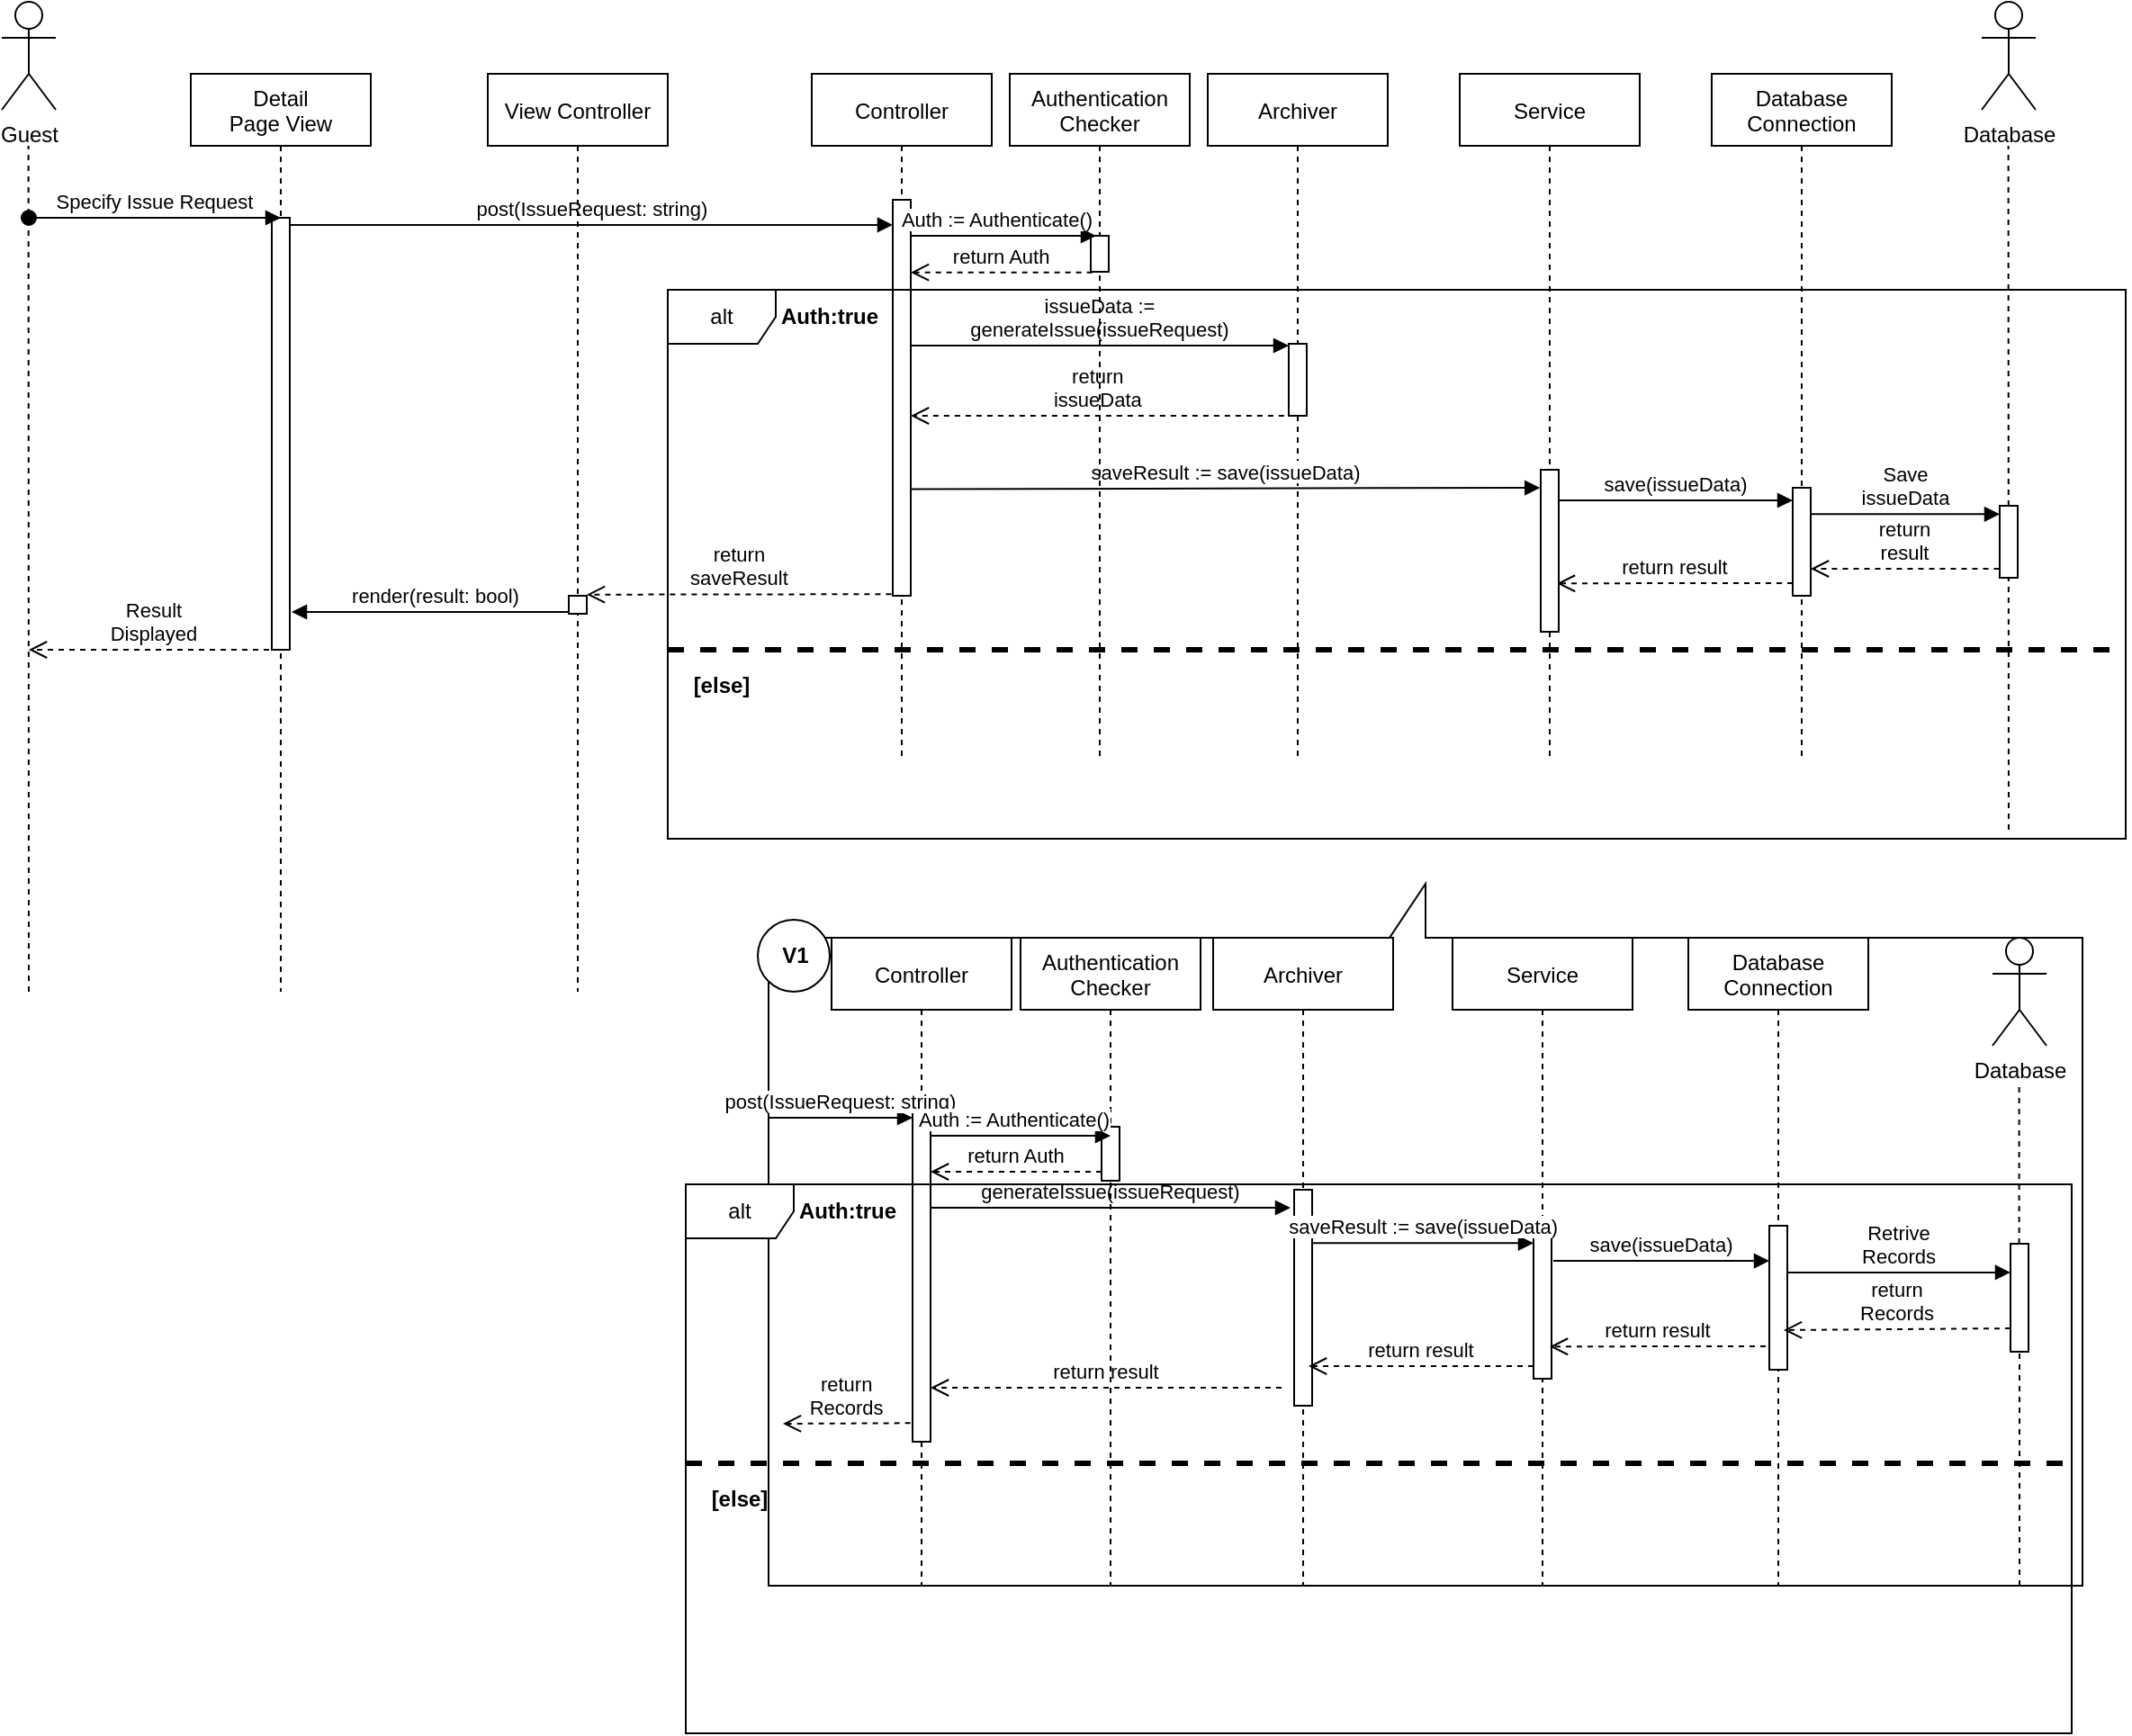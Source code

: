 <?xml version="1.0" encoding="UTF-8"?>
<mxfile version="14.6.13" type="google">
  <diagram id="kgpKYQtTHZ0yAKxKKP6v" name="Page-1">
    <mxGraphModel dx="1550" dy="783" grid="1" gridSize="10" guides="1" tooltips="1" connect="1" arrows="1" fold="1" page="1" pageScale="1" pageWidth="850" pageHeight="1100" math="0" shadow="0">
      <root>
        <mxCell id="0" />
        <mxCell id="1" parent="0" />
        <mxCell id="Hd1OmZ3TNypDLvuOAxdT-1" value="" style="shape=callout;whiteSpace=wrap;html=1;perimeter=calloutPerimeter;rotation=-180;" parent="1" vertex="1">
          <mxGeometry x="276" y="530" width="730" height="390" as="geometry" />
        </mxCell>
        <mxCell id="Hd1OmZ3TNypDLvuOAxdT-4" value="Archiver" style="shape=umlLifeline;perimeter=lifelinePerimeter;container=1;collapsible=0;recursiveResize=0;rounded=0;shadow=0;strokeWidth=1;" parent="1" vertex="1">
          <mxGeometry x="523" y="560" width="100" height="360" as="geometry" />
        </mxCell>
        <mxCell id="Hd1OmZ3TNypDLvuOAxdT-6" value="" style="points=[];perimeter=orthogonalPerimeter;rounded=0;shadow=0;strokeWidth=1;" parent="Hd1OmZ3TNypDLvuOAxdT-4" vertex="1">
          <mxGeometry x="45" y="140" width="10" height="120" as="geometry" />
        </mxCell>
        <mxCell id="nngdtsK9FfbLxZb6S9HF-3" value="Controller" style="shape=umlLifeline;perimeter=lifelinePerimeter;container=1;collapsible=0;recursiveResize=0;rounded=0;shadow=0;strokeWidth=1;" parent="1" vertex="1">
          <mxGeometry x="300" y="80" width="100" height="380" as="geometry" />
        </mxCell>
        <mxCell id="nngdtsK9FfbLxZb6S9HF-4" value="" style="points=[];perimeter=orthogonalPerimeter;rounded=0;shadow=0;strokeWidth=1;" parent="nngdtsK9FfbLxZb6S9HF-3" vertex="1">
          <mxGeometry x="45" y="70" width="10" height="220" as="geometry" />
        </mxCell>
        <mxCell id="nngdtsK9FfbLxZb6S9HF-5" value="post(IssueRequest: string)" style="verticalAlign=bottom;endArrow=block;shadow=0;strokeWidth=1;exitX=1.043;exitY=0.004;exitDx=0;exitDy=0;exitPerimeter=0;" parent="1" edge="1">
          <mxGeometry relative="1" as="geometry">
            <mxPoint x="10.43" y="163.96" as="sourcePoint" />
            <Array as="points" />
            <mxPoint x="345" y="163.96" as="targetPoint" />
          </mxGeometry>
        </mxCell>
        <mxCell id="nngdtsK9FfbLxZb6S9HF-6" value="Archiver" style="shape=umlLifeline;perimeter=lifelinePerimeter;container=1;collapsible=0;recursiveResize=0;rounded=0;shadow=0;strokeWidth=1;" parent="1" vertex="1">
          <mxGeometry x="520" y="80" width="100" height="380" as="geometry" />
        </mxCell>
        <mxCell id="nngdtsK9FfbLxZb6S9HF-7" value="" style="points=[];perimeter=orthogonalPerimeter;rounded=0;shadow=0;strokeWidth=1;" parent="nngdtsK9FfbLxZb6S9HF-6" vertex="1">
          <mxGeometry x="45" y="150" width="10" height="40" as="geometry" />
        </mxCell>
        <mxCell id="vH8dHonC1HAW-z_F6h0X-3" value=" save(issueData)" style="verticalAlign=bottom;endArrow=block;shadow=0;strokeWidth=1;entryX=-0.04;entryY=0.006;entryDx=0;entryDy=0;entryPerimeter=0;exitX=1;exitY=0.222;exitDx=0;exitDy=0;exitPerimeter=0;" parent="nngdtsK9FfbLxZb6S9HF-6" edge="1">
          <mxGeometry relative="1" as="geometry">
            <mxPoint x="195" y="236.98" as="sourcePoint" />
            <mxPoint x="325.0" y="237" as="targetPoint" />
            <Array as="points" />
          </mxGeometry>
        </mxCell>
        <mxCell id="nngdtsK9FfbLxZb6S9HF-8" value="Database&#xa;Connection" style="shape=umlLifeline;perimeter=lifelinePerimeter;container=1;collapsible=0;recursiveResize=0;rounded=0;shadow=0;strokeWidth=1;" parent="1" vertex="1">
          <mxGeometry x="800" y="80" width="100" height="380" as="geometry" />
        </mxCell>
        <mxCell id="nngdtsK9FfbLxZb6S9HF-9" value="" style="points=[];perimeter=orthogonalPerimeter;rounded=0;shadow=0;strokeWidth=1;" parent="nngdtsK9FfbLxZb6S9HF-8" vertex="1">
          <mxGeometry x="45" y="230" width="10" height="60" as="geometry" />
        </mxCell>
        <mxCell id="nngdtsK9FfbLxZb6S9HF-11" value="issueData := &#xa;generateIssue(issueRequest)" style="verticalAlign=bottom;endArrow=block;shadow=0;strokeWidth=1;" parent="1" target="nngdtsK9FfbLxZb6S9HF-7" edge="1">
          <mxGeometry relative="1" as="geometry">
            <mxPoint x="355" y="231" as="sourcePoint" />
            <mxPoint x="510" y="231" as="targetPoint" />
            <Array as="points" />
          </mxGeometry>
        </mxCell>
        <mxCell id="nngdtsK9FfbLxZb6S9HF-12" value="Database" style="shape=umlActor;verticalLabelPosition=bottom;verticalAlign=top;html=1;outlineConnect=0;" parent="1" vertex="1">
          <mxGeometry x="950" y="40" width="30" height="60" as="geometry" />
        </mxCell>
        <mxCell id="nngdtsK9FfbLxZb6S9HF-14" value="" style="endArrow=none;dashed=1;html=1;startArrow=none;" parent="1" edge="1">
          <mxGeometry width="50" height="50" relative="1" as="geometry">
            <mxPoint x="965" y="500" as="sourcePoint" />
            <mxPoint x="964.8" y="120" as="targetPoint" />
          </mxGeometry>
        </mxCell>
        <mxCell id="nngdtsK9FfbLxZb6S9HF-19" value="Save&#xa;issueData" style="verticalAlign=bottom;endArrow=block;shadow=0;strokeWidth=1;exitX=1.027;exitY=0.324;exitDx=0;exitDy=0;exitPerimeter=0;" parent="1" edge="1">
          <mxGeometry relative="1" as="geometry">
            <mxPoint x="855.27" y="324.68" as="sourcePoint" />
            <mxPoint x="960" y="324.68" as="targetPoint" />
            <Array as="points" />
          </mxGeometry>
        </mxCell>
        <mxCell id="nngdtsK9FfbLxZb6S9HF-20" value="" style="points=[];perimeter=orthogonalPerimeter;rounded=0;shadow=0;strokeWidth=1;" parent="1" vertex="1">
          <mxGeometry x="960" y="320" width="10" height="40" as="geometry" />
        </mxCell>
        <mxCell id="nngdtsK9FfbLxZb6S9HF-23" value="return&#xa;saveResult" style="verticalAlign=bottom;endArrow=open;dashed=1;endSize=8;exitX=-0.08;exitY=0.996;shadow=0;strokeWidth=1;exitDx=0;exitDy=0;exitPerimeter=0;" parent="1" source="nngdtsK9FfbLxZb6S9HF-4" edge="1">
          <mxGeometry relative="1" as="geometry">
            <mxPoint x="175" y="369.36" as="targetPoint" />
            <mxPoint x="344.74" y="360.06" as="sourcePoint" />
          </mxGeometry>
        </mxCell>
        <mxCell id="nngdtsK9FfbLxZb6S9HF-26" value="return&#xa;result" style="verticalAlign=bottom;endArrow=open;dashed=1;endSize=8;exitX=-0.026;exitY=1.002;shadow=0;strokeWidth=1;exitDx=0;exitDy=0;exitPerimeter=0;" parent="1" edge="1">
          <mxGeometry relative="1" as="geometry">
            <mxPoint x="855" y="355" as="targetPoint" />
            <mxPoint x="959.74" y="355.06" as="sourcePoint" />
          </mxGeometry>
        </mxCell>
        <mxCell id="nngdtsK9FfbLxZb6S9HF-27" value="return&#xa;issueData" style="verticalAlign=bottom;endArrow=open;dashed=1;endSize=8;exitX=-0.257;exitY=1;shadow=0;strokeWidth=1;exitDx=0;exitDy=0;exitPerimeter=0;" parent="1" source="nngdtsK9FfbLxZb6S9HF-7" target="nngdtsK9FfbLxZb6S9HF-4" edge="1">
          <mxGeometry relative="1" as="geometry">
            <mxPoint x="410" y="270" as="targetPoint" />
            <mxPoint x="514.74" y="270.06" as="sourcePoint" />
          </mxGeometry>
        </mxCell>
        <mxCell id="nngdtsK9FfbLxZb6S9HF-28" value="saveResult := save(issueData)" style="verticalAlign=bottom;endArrow=block;shadow=0;strokeWidth=1;entryX=-0.04;entryY=0.006;entryDx=0;entryDy=0;entryPerimeter=0;" parent="1" edge="1">
          <mxGeometry relative="1" as="geometry">
            <mxPoint x="355" y="310.7" as="sourcePoint" />
            <mxPoint x="704.6" y="310.0" as="targetPoint" />
            <Array as="points" />
          </mxGeometry>
        </mxCell>
        <mxCell id="nngdtsK9FfbLxZb6S9HF-29" value="return result" style="verticalAlign=bottom;endArrow=open;dashed=1;endSize=8;shadow=0;strokeWidth=1;entryX=0.54;entryY=0.667;entryDx=0;entryDy=0;entryPerimeter=0;" parent="1" edge="1">
          <mxGeometry relative="1" as="geometry">
            <mxPoint x="714" y="363.14" as="targetPoint" />
            <mxPoint x="845" y="363" as="sourcePoint" />
            <Array as="points">
              <mxPoint x="790" y="363" />
            </Array>
          </mxGeometry>
        </mxCell>
        <mxCell id="Hd1OmZ3TNypDLvuOAxdT-2" value="Controller" style="shape=umlLifeline;perimeter=lifelinePerimeter;container=1;collapsible=0;recursiveResize=0;rounded=0;shadow=0;strokeWidth=1;" parent="1" vertex="1">
          <mxGeometry x="311" y="560" width="100" height="360" as="geometry" />
        </mxCell>
        <mxCell id="Hd1OmZ3TNypDLvuOAxdT-3" value="" style="points=[];perimeter=orthogonalPerimeter;rounded=0;shadow=0;strokeWidth=1;" parent="Hd1OmZ3TNypDLvuOAxdT-2" vertex="1">
          <mxGeometry x="45" y="90" width="10" height="190" as="geometry" />
        </mxCell>
        <mxCell id="Hd1OmZ3TNypDLvuOAxdT-7" value="Database&#xa;Connection" style="shape=umlLifeline;perimeter=lifelinePerimeter;container=1;collapsible=0;recursiveResize=0;rounded=0;shadow=0;strokeWidth=1;" parent="1" vertex="1">
          <mxGeometry x="787" y="560" width="100" height="360" as="geometry" />
        </mxCell>
        <mxCell id="Hd1OmZ3TNypDLvuOAxdT-8" value="" style="points=[];perimeter=orthogonalPerimeter;rounded=0;shadow=0;strokeWidth=1;" parent="Hd1OmZ3TNypDLvuOAxdT-7" vertex="1">
          <mxGeometry x="45" y="160" width="10" height="80" as="geometry" />
        </mxCell>
        <mxCell id="Hd1OmZ3TNypDLvuOAxdT-9" value="Database" style="shape=umlActor;verticalLabelPosition=bottom;verticalAlign=top;html=1;outlineConnect=0;" parent="1" vertex="1">
          <mxGeometry x="956" y="560" width="30" height="60" as="geometry" />
        </mxCell>
        <mxCell id="Hd1OmZ3TNypDLvuOAxdT-10" value="" style="endArrow=none;dashed=1;html=1;startArrow=none;" parent="1" source="Hd1OmZ3TNypDLvuOAxdT-12" edge="1">
          <mxGeometry width="50" height="50" relative="1" as="geometry">
            <mxPoint x="971" y="920" as="sourcePoint" />
            <mxPoint x="970.8" y="640" as="targetPoint" />
          </mxGeometry>
        </mxCell>
        <mxCell id="Hd1OmZ3TNypDLvuOAxdT-12" value="" style="points=[];perimeter=orthogonalPerimeter;rounded=0;shadow=0;strokeWidth=1;" parent="1" vertex="1">
          <mxGeometry x="966" y="730" width="10" height="60" as="geometry" />
        </mxCell>
        <mxCell id="Hd1OmZ3TNypDLvuOAxdT-13" value="" style="endArrow=none;dashed=1;html=1;startArrow=none;" parent="1" target="Hd1OmZ3TNypDLvuOAxdT-12" edge="1">
          <mxGeometry width="50" height="50" relative="1" as="geometry">
            <mxPoint x="971" y="920" as="sourcePoint" />
            <mxPoint x="970.8" y="640" as="targetPoint" />
          </mxGeometry>
        </mxCell>
        <mxCell id="Hd1OmZ3TNypDLvuOAxdT-14" value="Retrive&#xa;Records" style="verticalAlign=bottom;endArrow=block;shadow=0;strokeWidth=1;" parent="1" edge="1">
          <mxGeometry relative="1" as="geometry">
            <mxPoint x="842" y="745.97" as="sourcePoint" />
            <mxPoint x="966" y="745.97" as="targetPoint" />
            <Array as="points" />
          </mxGeometry>
        </mxCell>
        <mxCell id="Hd1OmZ3TNypDLvuOAxdT-15" value="return&#xa;Records" style="verticalAlign=bottom;endArrow=open;dashed=1;endSize=8;exitX=-0.026;exitY=1.002;shadow=0;strokeWidth=1;exitDx=0;exitDy=0;exitPerimeter=0;" parent="1" edge="1">
          <mxGeometry relative="1" as="geometry">
            <mxPoint x="840" y="777.97" as="targetPoint" />
            <mxPoint x="966" y="777.03" as="sourcePoint" />
          </mxGeometry>
        </mxCell>
        <mxCell id="Hd1OmZ3TNypDLvuOAxdT-18" value="return&#xa;Records" style="verticalAlign=bottom;endArrow=open;dashed=1;endSize=8;shadow=0;strokeWidth=1;exitX=0.083;exitY=0.931;exitDx=0;exitDy=0;exitPerimeter=0;" parent="1" edge="1">
          <mxGeometry relative="1" as="geometry">
            <mxPoint x="284" y="830" as="targetPoint" />
            <mxPoint x="354.83" y="829.65" as="sourcePoint" />
          </mxGeometry>
        </mxCell>
        <mxCell id="Hd1OmZ3TNypDLvuOAxdT-20" value="" style="ellipse;whiteSpace=wrap;html=1;aspect=fixed;" parent="1" vertex="1">
          <mxGeometry x="270" y="550" width="40" height="40" as="geometry" />
        </mxCell>
        <mxCell id="Hd1OmZ3TNypDLvuOAxdT-21" value="&lt;b&gt;V1&lt;/b&gt;" style="text;html=1;strokeColor=none;fillColor=none;align=center;verticalAlign=middle;whiteSpace=wrap;rounded=0;" parent="1" vertex="1">
          <mxGeometry x="271" y="560" width="40" height="20" as="geometry" />
        </mxCell>
        <mxCell id="Hd1OmZ3TNypDLvuOAxdT-22" value="generateIssue(issueRequest)" style="verticalAlign=bottom;endArrow=block;shadow=0;strokeWidth=1;" parent="1" edge="1">
          <mxGeometry relative="1" as="geometry">
            <mxPoint x="366" y="710" as="sourcePoint" />
            <mxPoint x="566" y="710" as="targetPoint" />
            <Array as="points" />
          </mxGeometry>
        </mxCell>
        <mxCell id="Hd1OmZ3TNypDLvuOAxdT-23" value="post(IssueRequest: string)" style="verticalAlign=bottom;endArrow=block;shadow=0;strokeWidth=1;" parent="1" edge="1">
          <mxGeometry relative="1" as="geometry">
            <mxPoint x="276" y="660" as="sourcePoint" />
            <Array as="points" />
            <mxPoint x="356" y="660" as="targetPoint" />
          </mxGeometry>
        </mxCell>
        <mxCell id="Hd1OmZ3TNypDLvuOAxdT-29" value="return result" style="verticalAlign=bottom;endArrow=open;dashed=1;endSize=8;shadow=0;strokeWidth=1;" parent="1" edge="1">
          <mxGeometry relative="1" as="geometry">
            <mxPoint x="576" y="798" as="targetPoint" />
            <mxPoint x="701" y="798" as="sourcePoint" />
            <Array as="points" />
          </mxGeometry>
        </mxCell>
        <mxCell id="Hd1OmZ3TNypDLvuOAxdT-30" value="return result" style="verticalAlign=bottom;endArrow=open;dashed=1;endSize=8;shadow=0;strokeWidth=1;" parent="1" target="Hd1OmZ3TNypDLvuOAxdT-3" edge="1">
          <mxGeometry relative="1" as="geometry">
            <mxPoint x="431" y="810" as="targetPoint" />
            <mxPoint x="561" y="810" as="sourcePoint" />
            <Array as="points" />
          </mxGeometry>
        </mxCell>
        <mxCell id="nngdtsK9FfbLxZb6S9HF-45" value="View Controller" style="shape=umlLifeline;perimeter=lifelinePerimeter;container=1;collapsible=0;recursiveResize=0;rounded=0;shadow=0;strokeWidth=1;" parent="1" vertex="1">
          <mxGeometry x="120" y="80" width="100" height="510" as="geometry" />
        </mxCell>
        <mxCell id="nngdtsK9FfbLxZb6S9HF-48" value="" style="points=[];perimeter=orthogonalPerimeter;rounded=0;shadow=0;strokeWidth=1;" parent="nngdtsK9FfbLxZb6S9HF-45" vertex="1">
          <mxGeometry x="45" y="290" width="10" height="10" as="geometry" />
        </mxCell>
        <mxCell id="nngdtsK9FfbLxZb6S9HF-46" value="Guest" style="shape=umlActor;verticalLabelPosition=bottom;verticalAlign=top;html=1;outlineConnect=0;" parent="1" vertex="1">
          <mxGeometry x="-150" y="40" width="30" height="60" as="geometry" />
        </mxCell>
        <mxCell id="nngdtsK9FfbLxZb6S9HF-47" value="" style="endArrow=none;dashed=1;html=1;startArrow=none;" parent="1" edge="1">
          <mxGeometry width="50" height="50" relative="1" as="geometry">
            <mxPoint x="-135" y="590" as="sourcePoint" />
            <mxPoint x="-135.2" y="120" as="targetPoint" />
          </mxGeometry>
        </mxCell>
        <mxCell id="nngdtsK9FfbLxZb6S9HF-49" value="Result&#xa;Displayed" style="verticalAlign=bottom;endArrow=open;dashed=1;endSize=8;shadow=0;strokeWidth=1;" parent="1" source="nngdtsK9FfbLxZb6S9HF-52" edge="1">
          <mxGeometry relative="1" as="geometry">
            <mxPoint x="-135" y="400" as="targetPoint" />
            <mxPoint x="314.74" y="430.0" as="sourcePoint" />
          </mxGeometry>
        </mxCell>
        <mxCell id="nngdtsK9FfbLxZb6S9HF-52" value="Detail&#xa;Page View" style="shape=umlLifeline;perimeter=lifelinePerimeter;container=1;collapsible=0;recursiveResize=0;rounded=0;shadow=0;strokeWidth=1;" parent="1" vertex="1">
          <mxGeometry x="-45" y="80" width="100" height="510" as="geometry" />
        </mxCell>
        <mxCell id="nngdtsK9FfbLxZb6S9HF-53" value="" style="points=[];perimeter=orthogonalPerimeter;rounded=0;shadow=0;strokeWidth=1;" parent="nngdtsK9FfbLxZb6S9HF-52" vertex="1">
          <mxGeometry x="45" y="80" width="10" height="240" as="geometry" />
        </mxCell>
        <mxCell id="nngdtsK9FfbLxZb6S9HF-54" value="Specify Issue Request" style="verticalAlign=bottom;startArrow=oval;endArrow=block;startSize=8;shadow=0;strokeWidth=1;" parent="1" edge="1">
          <mxGeometry relative="1" as="geometry">
            <mxPoint x="-135" y="160" as="sourcePoint" />
            <mxPoint x="5" y="160" as="targetPoint" />
          </mxGeometry>
        </mxCell>
        <mxCell id="nngdtsK9FfbLxZb6S9HF-55" value="render(result: bool)" style="verticalAlign=bottom;endArrow=block;shadow=0;strokeWidth=1;entryX=1.1;entryY=0.875;entryDx=0;entryDy=0;entryPerimeter=0;" parent="1" edge="1">
          <mxGeometry x="-0.037" relative="1" as="geometry">
            <mxPoint x="165" y="379" as="sourcePoint" />
            <mxPoint x="11" y="379" as="targetPoint" />
            <Array as="points" />
            <mxPoint as="offset" />
          </mxGeometry>
        </mxCell>
        <mxCell id="nngdtsK9FfbLxZb6S9HF-61" value="Authentication&#xa;Checker" style="shape=umlLifeline;perimeter=lifelinePerimeter;container=1;collapsible=0;recursiveResize=0;rounded=0;shadow=0;strokeWidth=1;" parent="1" vertex="1">
          <mxGeometry x="410" y="80" width="100" height="380" as="geometry" />
        </mxCell>
        <mxCell id="nngdtsK9FfbLxZb6S9HF-62" value="" style="points=[];perimeter=orthogonalPerimeter;rounded=0;shadow=0;strokeWidth=1;" parent="nngdtsK9FfbLxZb6S9HF-61" vertex="1">
          <mxGeometry x="45" y="90" width="10" height="20" as="geometry" />
        </mxCell>
        <mxCell id="nngdtsK9FfbLxZb6S9HF-63" value="Auth := Authenticate()" style="verticalAlign=bottom;endArrow=block;shadow=0;strokeWidth=1;" parent="1" source="nngdtsK9FfbLxZb6S9HF-4" edge="1">
          <mxGeometry x="-0.067" relative="1" as="geometry">
            <mxPoint x="360" y="170" as="sourcePoint" />
            <mxPoint x="458" y="170" as="targetPoint" />
            <Array as="points" />
            <mxPoint as="offset" />
          </mxGeometry>
        </mxCell>
        <mxCell id="nngdtsK9FfbLxZb6S9HF-64" value="return Auth" style="verticalAlign=bottom;endArrow=open;dashed=1;endSize=8;shadow=0;strokeWidth=1;exitX=0.083;exitY=0.931;exitDx=0;exitDy=0;exitPerimeter=0;" parent="1" edge="1">
          <mxGeometry relative="1" as="geometry">
            <mxPoint x="355" y="190.35" as="targetPoint" />
            <mxPoint x="455.83" y="190.35" as="sourcePoint" />
          </mxGeometry>
        </mxCell>
        <mxCell id="vH8dHonC1HAW-z_F6h0X-1" value="Service" style="shape=umlLifeline;perimeter=lifelinePerimeter;container=1;collapsible=0;recursiveResize=0;rounded=0;shadow=0;strokeWidth=1;" parent="1" vertex="1">
          <mxGeometry x="660" y="80" width="100" height="380" as="geometry" />
        </mxCell>
        <mxCell id="vH8dHonC1HAW-z_F6h0X-2" value="" style="points=[];perimeter=orthogonalPerimeter;rounded=0;shadow=0;strokeWidth=1;" parent="vH8dHonC1HAW-z_F6h0X-1" vertex="1">
          <mxGeometry x="45" y="220" width="10" height="90" as="geometry" />
        </mxCell>
        <mxCell id="vH8dHonC1HAW-z_F6h0X-6" value="Service" style="shape=umlLifeline;perimeter=lifelinePerimeter;container=1;collapsible=0;recursiveResize=0;rounded=0;shadow=0;strokeWidth=1;" parent="1" vertex="1">
          <mxGeometry x="656" y="560" width="100" height="360" as="geometry" />
        </mxCell>
        <mxCell id="vH8dHonC1HAW-z_F6h0X-7" value="" style="points=[];perimeter=orthogonalPerimeter;rounded=0;shadow=0;strokeWidth=1;" parent="vH8dHonC1HAW-z_F6h0X-6" vertex="1">
          <mxGeometry x="45" y="155" width="10" height="90" as="geometry" />
        </mxCell>
        <mxCell id="vH8dHonC1HAW-z_F6h0X-8" value=" save(issueData)" style="verticalAlign=bottom;endArrow=block;shadow=0;strokeWidth=1;entryX=-0.04;entryY=0.006;entryDx=0;entryDy=0;entryPerimeter=0;exitX=1.5;exitY=0.272;exitDx=0;exitDy=0;exitPerimeter=0;" parent="1" edge="1">
          <mxGeometry relative="1" as="geometry">
            <mxPoint x="712" y="739.48" as="sourcePoint" />
            <mxPoint x="832" y="739.52" as="targetPoint" />
            <Array as="points" />
          </mxGeometry>
        </mxCell>
        <mxCell id="vH8dHonC1HAW-z_F6h0X-9" value="return result" style="verticalAlign=bottom;endArrow=open;dashed=1;endSize=8;shadow=0;strokeWidth=1;entryX=0.54;entryY=0.667;entryDx=0;entryDy=0;entryPerimeter=0;" parent="1" edge="1">
          <mxGeometry relative="1" as="geometry">
            <mxPoint x="710" y="787.14" as="targetPoint" />
            <mxPoint x="830" y="787" as="sourcePoint" />
            <Array as="points">
              <mxPoint x="786" y="787" />
            </Array>
          </mxGeometry>
        </mxCell>
        <mxCell id="Hd1OmZ3TNypDLvuOAxdT-24" value="saveResult := save(issueData)" style="verticalAlign=bottom;endArrow=block;shadow=0;strokeWidth=1;exitX=1.033;exitY=0.247;exitDx=0;exitDy=0;exitPerimeter=0;" parent="1" source="Hd1OmZ3TNypDLvuOAxdT-6" target="vH8dHonC1HAW-z_F6h0X-7" edge="1">
          <mxGeometry relative="1" as="geometry">
            <mxPoint x="516" y="730" as="sourcePoint" />
            <mxPoint x="641.0" y="730" as="targetPoint" />
            <Array as="points" />
          </mxGeometry>
        </mxCell>
        <mxCell id="W9WrHlgMQtiDwVu98php-1" value="Authentication&#xa;Checker" style="shape=umlLifeline;perimeter=lifelinePerimeter;container=1;collapsible=0;recursiveResize=0;rounded=0;shadow=0;strokeWidth=1;" parent="1" vertex="1">
          <mxGeometry x="416" y="560" width="100" height="360" as="geometry" />
        </mxCell>
        <mxCell id="W9WrHlgMQtiDwVu98php-2" value="" style="points=[];perimeter=orthogonalPerimeter;rounded=0;shadow=0;strokeWidth=1;" parent="W9WrHlgMQtiDwVu98php-1" vertex="1">
          <mxGeometry x="45" y="105" width="10" height="30" as="geometry" />
        </mxCell>
        <mxCell id="W9WrHlgMQtiDwVu98php-3" value="Auth := Authenticate()" style="verticalAlign=bottom;endArrow=block;shadow=0;strokeWidth=1;" parent="1" edge="1">
          <mxGeometry x="-0.067" relative="1" as="geometry">
            <mxPoint x="366" y="670" as="sourcePoint" />
            <mxPoint x="466" y="670" as="targetPoint" />
            <Array as="points" />
            <mxPoint as="offset" />
          </mxGeometry>
        </mxCell>
        <mxCell id="W9WrHlgMQtiDwVu98php-4" value="return Auth" style="verticalAlign=bottom;endArrow=open;dashed=1;endSize=8;shadow=0;strokeWidth=1;exitX=0;exitY=0.833;exitDx=0;exitDy=0;exitPerimeter=0;" parent="1" source="W9WrHlgMQtiDwVu98php-2" edge="1">
          <mxGeometry relative="1" as="geometry">
            <mxPoint x="366" y="690.0" as="targetPoint" />
            <mxPoint x="456" y="690" as="sourcePoint" />
          </mxGeometry>
        </mxCell>
        <mxCell id="7xBik2VFhQVgZEjtcRMI-1" value="alt" style="shape=umlFrame;whiteSpace=wrap;html=1;" vertex="1" parent="1">
          <mxGeometry x="220" y="200" width="810" height="305" as="geometry" />
        </mxCell>
        <mxCell id="7xBik2VFhQVgZEjtcRMI-2" value="&lt;b&gt;Auth:true&lt;/b&gt;" style="text;html=1;strokeColor=none;fillColor=none;align=center;verticalAlign=middle;whiteSpace=wrap;rounded=0;" vertex="1" parent="1">
          <mxGeometry x="290" y="205" width="40" height="20" as="geometry" />
        </mxCell>
        <mxCell id="7xBik2VFhQVgZEjtcRMI-3" value="" style="endArrow=none;dashed=1;html=1;strokeWidth=3;" edge="1" parent="1">
          <mxGeometry width="50" height="50" relative="1" as="geometry">
            <mxPoint x="220" y="400" as="sourcePoint" />
            <mxPoint x="1030" y="400" as="targetPoint" />
          </mxGeometry>
        </mxCell>
        <mxCell id="7xBik2VFhQVgZEjtcRMI-4" value="&lt;b&gt;[else]&lt;/b&gt;" style="text;html=1;strokeColor=none;fillColor=none;align=center;verticalAlign=middle;whiteSpace=wrap;rounded=0;" vertex="1" parent="1">
          <mxGeometry x="230" y="410" width="40" height="20" as="geometry" />
        </mxCell>
        <mxCell id="7xBik2VFhQVgZEjtcRMI-5" value="alt" style="shape=umlFrame;whiteSpace=wrap;html=1;" vertex="1" parent="1">
          <mxGeometry x="230" y="697" width="770" height="305" as="geometry" />
        </mxCell>
        <mxCell id="7xBik2VFhQVgZEjtcRMI-6" value="&lt;b&gt;Auth:true&lt;/b&gt;" style="text;html=1;strokeColor=none;fillColor=none;align=center;verticalAlign=middle;whiteSpace=wrap;rounded=0;" vertex="1" parent="1">
          <mxGeometry x="300" y="702" width="40" height="20" as="geometry" />
        </mxCell>
        <mxCell id="7xBik2VFhQVgZEjtcRMI-7" value="" style="endArrow=none;dashed=1;html=1;strokeWidth=3;" edge="1" parent="1">
          <mxGeometry width="50" height="50" relative="1" as="geometry">
            <mxPoint x="230" y="852" as="sourcePoint" />
            <mxPoint x="1000" y="852" as="targetPoint" />
          </mxGeometry>
        </mxCell>
        <mxCell id="7xBik2VFhQVgZEjtcRMI-8" value="&lt;b&gt;[else]&lt;/b&gt;" style="text;html=1;strokeColor=none;fillColor=none;align=center;verticalAlign=middle;whiteSpace=wrap;rounded=0;" vertex="1" parent="1">
          <mxGeometry x="240" y="862" width="40" height="20" as="geometry" />
        </mxCell>
      </root>
    </mxGraphModel>
  </diagram>
</mxfile>
